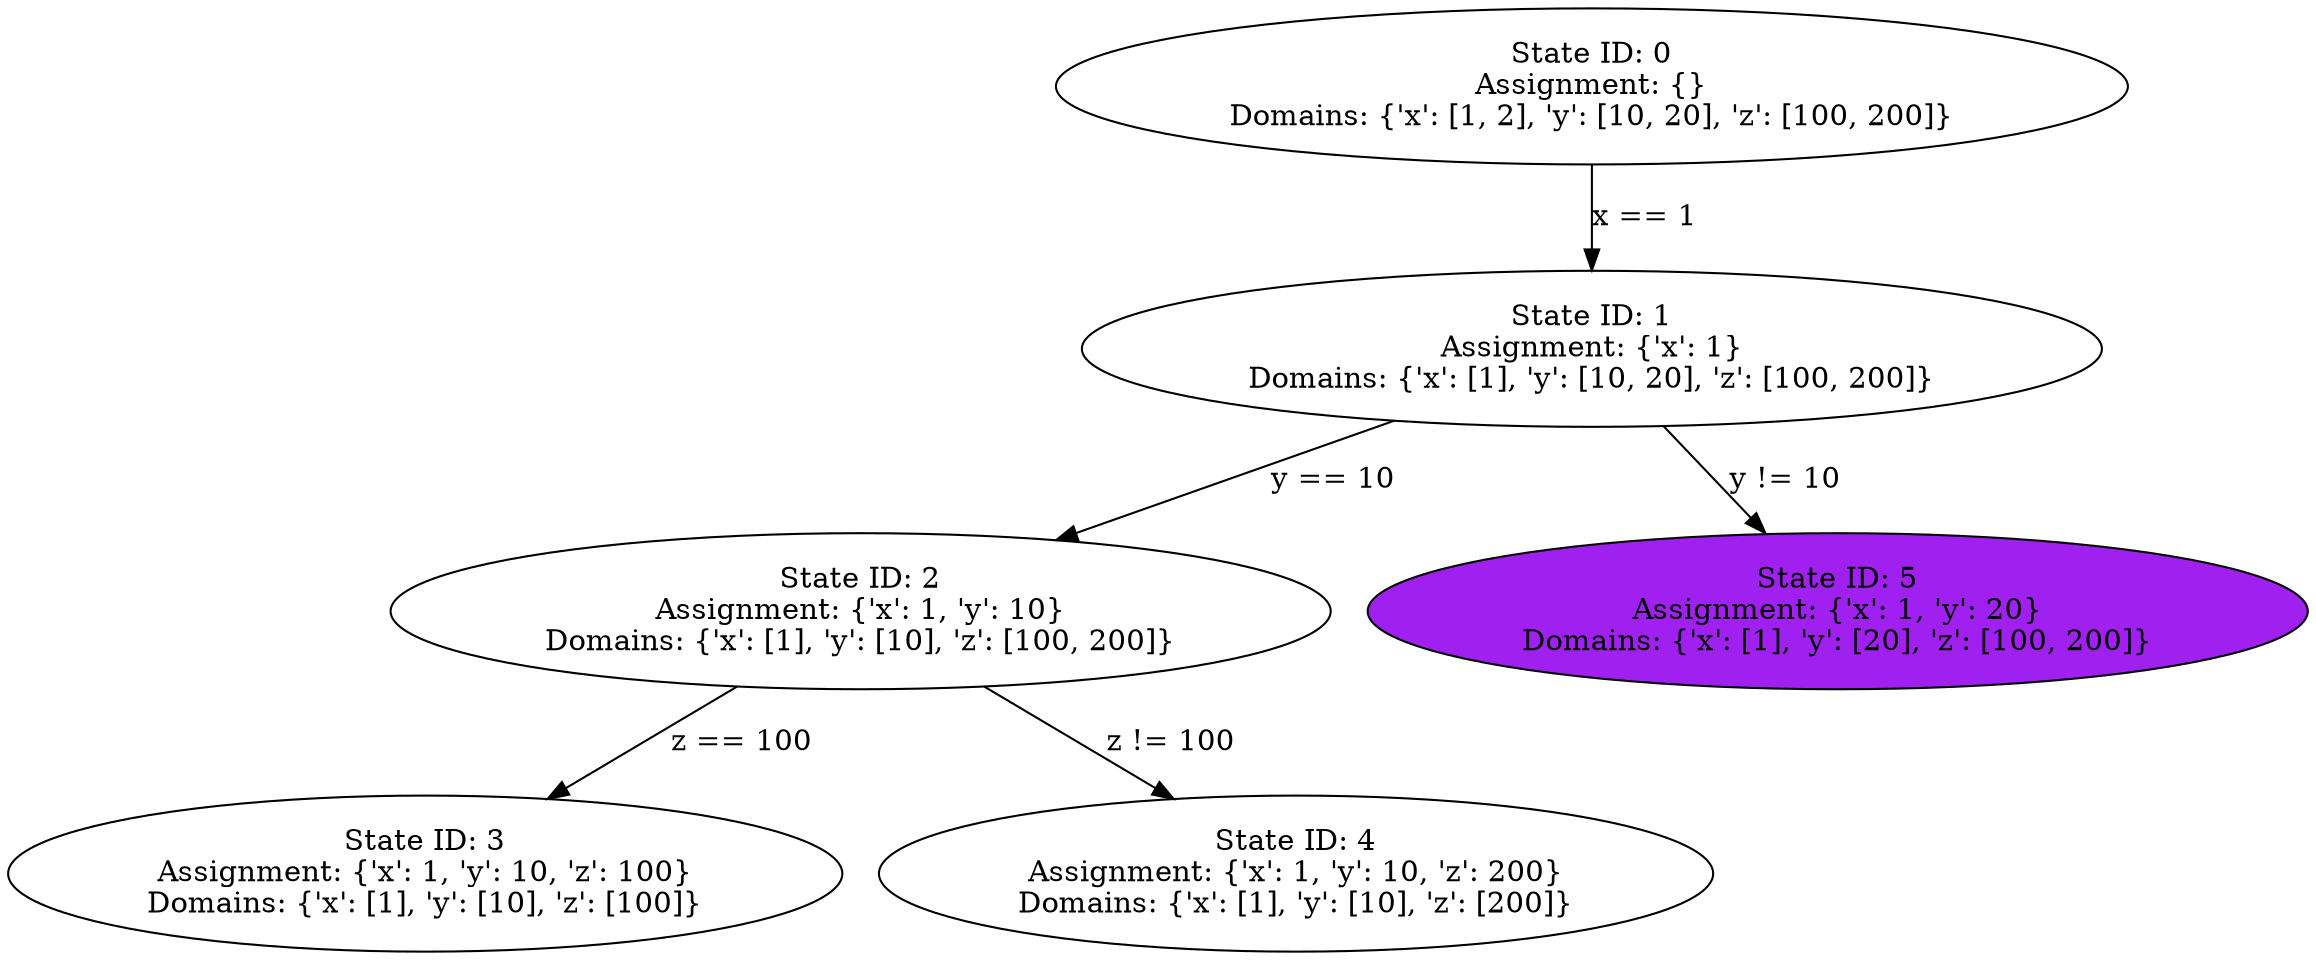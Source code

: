 digraph G {
spline=line;
"State ID: 0
Assignment: {}
Domains: {'x': [1, 2], 'y': [10, 20], 'z': [100, 200]}" -> "State ID: 1
Assignment: {'x': 1}
Domains: {'x': [1], 'y': [10, 20], 'z': [100, 200]}" [label="x == 1"];
"State ID: 1
Assignment: {'x': 1}
Domains: {'x': [1], 'y': [10, 20], 'z': [100, 200]}" -> "State ID: 2
Assignment: {'x': 1, 'y': 10}
Domains: {'x': [1], 'y': [10], 'z': [100, 200]}" [label="y == 10"];
"State ID: 2
Assignment: {'x': 1, 'y': 10}
Domains: {'x': [1], 'y': [10], 'z': [100, 200]}" -> "State ID: 3
Assignment: {'x': 1, 'y': 10, 'z': 100}
Domains: {'x': [1], 'y': [10], 'z': [100]}" [label="z == 100"];
"State ID: 2
Assignment: {'x': 1, 'y': 10}
Domains: {'x': [1], 'y': [10], 'z': [100, 200]}" -> "State ID: 4
Assignment: {'x': 1, 'y': 10, 'z': 200}
Domains: {'x': [1], 'y': [10], 'z': [200]}" [label="z != 100"];
"State ID: 1
Assignment: {'x': 1}
Domains: {'x': [1], 'y': [10, 20], 'z': [100, 200]}" -> "State ID: 5
Assignment: {'x': 1, 'y': 20}
Domains: {'x': [1], 'y': [20], 'z': [100, 200]}" [label="y != 10"];
"State ID: 5
Assignment: {'x': 1, 'y': 20}
Domains: {'x': [1], 'y': [20], 'z': [100, 200]}" [style=filled fillcolor=purple];
}